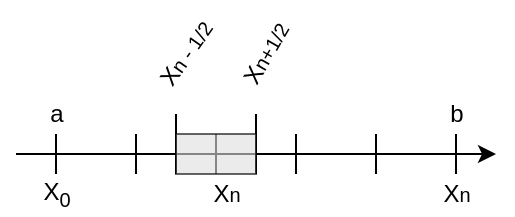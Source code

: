 <mxfile version="14.9.6" type="device"><diagram id="OBTAHfMzTOqHIWyNbYL0" name="Страница 1"><mxGraphModel dx="224" dy="499" grid="1" gridSize="10" guides="1" tooltips="1" connect="1" arrows="1" fold="1" page="1" pageScale="1" pageWidth="2000" pageHeight="7500" math="0" shadow="0"><root><mxCell id="0"/><mxCell id="1" parent="0"/><mxCell id="YfP8o4QFz_Pj2R63toZR-1" value="" style="endArrow=classic;html=1;" edge="1" parent="1"><mxGeometry width="50" height="50" relative="1" as="geometry"><mxPoint x="40" y="120" as="sourcePoint"/><mxPoint x="280" y="120" as="targetPoint"/></mxGeometry></mxCell><mxCell id="YfP8o4QFz_Pj2R63toZR-3" value="" style="endArrow=none;html=1;" edge="1" parent="1"><mxGeometry width="50" height="50" relative="1" as="geometry"><mxPoint x="60" y="130" as="sourcePoint"/><mxPoint x="60" y="110" as="targetPoint"/></mxGeometry></mxCell><mxCell id="YfP8o4QFz_Pj2R63toZR-4" value="" style="endArrow=none;html=1;" edge="1" parent="1"><mxGeometry width="50" height="50" relative="1" as="geometry"><mxPoint x="260" y="130" as="sourcePoint"/><mxPoint x="260" y="110" as="targetPoint"/></mxGeometry></mxCell><mxCell id="YfP8o4QFz_Pj2R63toZR-6" value="" style="endArrow=none;html=1;" edge="1" parent="1"><mxGeometry width="50" height="50" relative="1" as="geometry"><mxPoint x="140" y="130" as="sourcePoint"/><mxPoint x="140" y="110" as="targetPoint"/></mxGeometry></mxCell><mxCell id="YfP8o4QFz_Pj2R63toZR-7" value="" style="endArrow=none;html=1;" edge="1" parent="1"><mxGeometry width="50" height="50" relative="1" as="geometry"><mxPoint x="180" y="130" as="sourcePoint"/><mxPoint x="180" y="110" as="targetPoint"/></mxGeometry></mxCell><mxCell id="YfP8o4QFz_Pj2R63toZR-8" value="" style="endArrow=none;html=1;" edge="1" parent="1"><mxGeometry width="50" height="50" relative="1" as="geometry"><mxPoint x="220" y="130" as="sourcePoint"/><mxPoint x="220" y="110" as="targetPoint"/></mxGeometry></mxCell><mxCell id="YfP8o4QFz_Pj2R63toZR-10" value="" style="endArrow=none;html=1;" edge="1" parent="1"><mxGeometry width="50" height="50" relative="1" as="geometry"><mxPoint x="100" y="130" as="sourcePoint"/><mxPoint x="100" y="110" as="targetPoint"/></mxGeometry></mxCell><mxCell id="YfP8o4QFz_Pj2R63toZR-11" value="X&lt;sub&gt;0&lt;/sub&gt;" style="text;html=1;align=center;verticalAlign=middle;resizable=0;points=[];autosize=1;strokeColor=none;" vertex="1" parent="1"><mxGeometry x="45" y="130" width="30" height="20" as="geometry"/></mxCell><mxCell id="YfP8o4QFz_Pj2R63toZR-12" value="X&lt;span style=&quot;font-size: 10px&quot;&gt;n&lt;/span&gt;" style="text;html=1;align=center;verticalAlign=middle;resizable=0;points=[];autosize=1;strokeColor=none;" vertex="1" parent="1"><mxGeometry x="245" y="130" width="30" height="20" as="geometry"/></mxCell><mxCell id="YfP8o4QFz_Pj2R63toZR-13" value="a" style="text;html=1;align=center;verticalAlign=middle;resizable=0;points=[];autosize=1;strokeColor=none;" vertex="1" parent="1"><mxGeometry x="50" y="90" width="20" height="20" as="geometry"/></mxCell><mxCell id="YfP8o4QFz_Pj2R63toZR-14" value="b" style="text;html=1;align=center;verticalAlign=middle;resizable=0;points=[];autosize=1;strokeColor=none;" vertex="1" parent="1"><mxGeometry x="250" y="90" width="20" height="20" as="geometry"/></mxCell><mxCell id="YfP8o4QFz_Pj2R63toZR-15" value="X&lt;span style=&quot;font-size: 10px&quot;&gt;n&lt;/span&gt;" style="text;html=1;align=center;verticalAlign=middle;resizable=0;points=[];autosize=1;strokeColor=none;" vertex="1" parent="1"><mxGeometry x="130" y="130" width="30" height="20" as="geometry"/></mxCell><mxCell id="YfP8o4QFz_Pj2R63toZR-16" value="X&lt;span style=&quot;font-size: 10px&quot;&gt;n - 1/2&lt;/span&gt;" style="text;html=1;align=center;verticalAlign=middle;resizable=0;points=[];autosize=1;strokeColor=none;rotation=-55;" vertex="1" parent="1"><mxGeometry x="100" y="60" width="50" height="20" as="geometry"/></mxCell><mxCell id="YfP8o4QFz_Pj2R63toZR-17" value="X&lt;span style=&quot;font-size: 10px&quot;&gt;n+1/2&lt;/span&gt;" style="text;html=1;align=center;verticalAlign=middle;resizable=0;points=[];autosize=1;strokeColor=none;rotation=-60;" vertex="1" parent="1"><mxGeometry x="140" y="60" width="50" height="20" as="geometry"/></mxCell><mxCell id="YfP8o4QFz_Pj2R63toZR-18" value="" style="endArrow=none;html=1;" edge="1" parent="1"><mxGeometry width="50" height="50" relative="1" as="geometry"><mxPoint x="120" y="130" as="sourcePoint"/><mxPoint x="120" y="100" as="targetPoint"/></mxGeometry></mxCell><mxCell id="YfP8o4QFz_Pj2R63toZR-20" value="" style="endArrow=none;html=1;" edge="1" parent="1"><mxGeometry width="50" height="50" relative="1" as="geometry"><mxPoint x="160" y="130" as="sourcePoint"/><mxPoint x="160" y="100" as="targetPoint"/></mxGeometry></mxCell><mxCell id="YfP8o4QFz_Pj2R63toZR-21" value="" style="rounded=0;whiteSpace=wrap;html=1;fillColor=#DEDEDE;opacity=60;" vertex="1" parent="1"><mxGeometry x="120" y="110" width="40" height="20" as="geometry"/></mxCell></root></mxGraphModel></diagram></mxfile>
